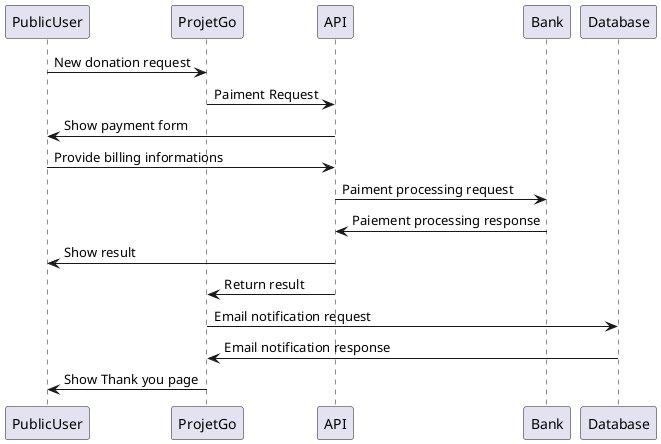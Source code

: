 @startuml Collecte
  PublicUser -> ProjetGo: New donation request
  ProjetGo -> API: Paiment Request
  API -> PublicUser: Show payment form
  PublicUser -> API: Provide billing informations
  API -> Bank: Paiment processing request
  Bank -> API: Paiement processing response
  API -> PublicUser: Show result
  API -> ProjetGo: Return result
  ProjetGo -> Database: Email notification request
  Database -> ProjetGo: Email notification response
  ProjetGo -> PublicUser: Show Thank you page  
@enduml